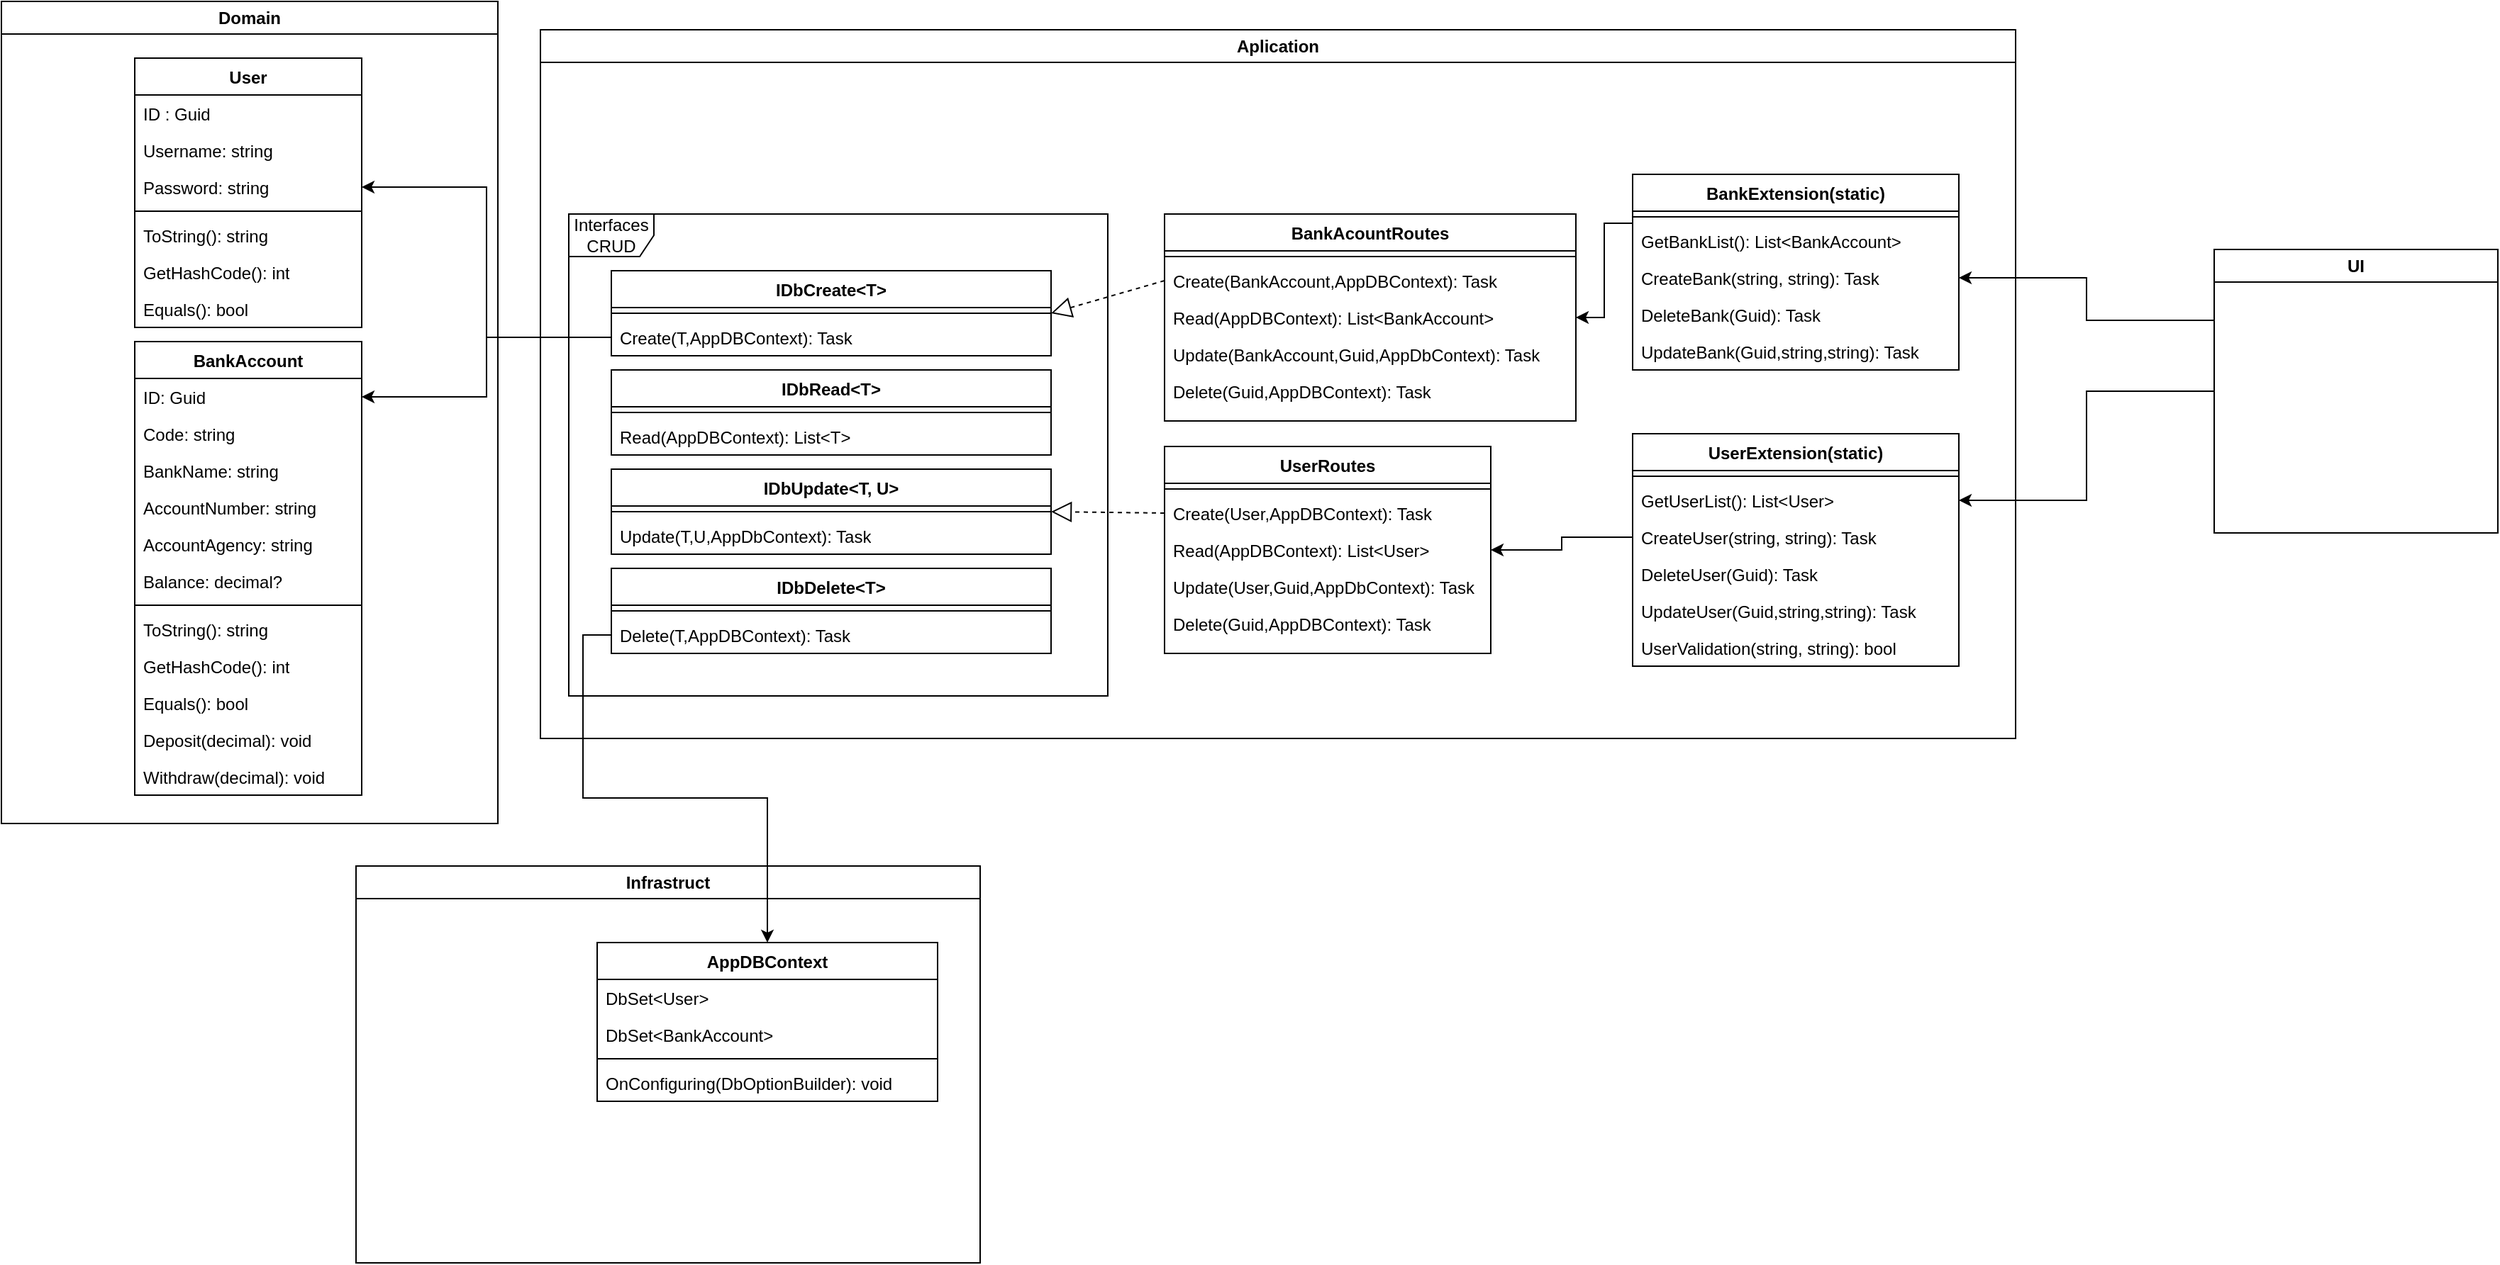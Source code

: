 <mxfile version="26.0.4">
  <diagram id="C5RBs43oDa-KdzZeNtuy" name="Page-1">
    <mxGraphModel dx="1434" dy="844" grid="1" gridSize="10" guides="1" tooltips="1" connect="1" arrows="1" fold="1" page="1" pageScale="1" pageWidth="827" pageHeight="1169" math="0" shadow="0">
      <root>
        <mxCell id="WIyWlLk6GJQsqaUBKTNV-0" />
        <mxCell id="WIyWlLk6GJQsqaUBKTNV-1" parent="WIyWlLk6GJQsqaUBKTNV-0" />
        <mxCell id="8q9Qzj6k6pMbO6SCEhsC-31" value="UserRoutes" style="swimlane;fontStyle=1;align=center;verticalAlign=top;childLayout=stackLayout;horizontal=1;startSize=26;horizontalStack=0;resizeParent=1;resizeParentMax=0;resizeLast=0;collapsible=1;marginBottom=0;whiteSpace=wrap;html=1;" parent="WIyWlLk6GJQsqaUBKTNV-1" vertex="1">
          <mxGeometry x="1140" y="524" width="230" height="146" as="geometry" />
        </mxCell>
        <mxCell id="8q9Qzj6k6pMbO6SCEhsC-33" value="" style="line;strokeWidth=1;fillColor=none;align=left;verticalAlign=middle;spacingTop=-1;spacingLeft=3;spacingRight=3;rotatable=0;labelPosition=right;points=[];portConstraint=eastwest;strokeColor=inherit;" parent="8q9Qzj6k6pMbO6SCEhsC-31" vertex="1">
          <mxGeometry y="26" width="230" height="8" as="geometry" />
        </mxCell>
        <mxCell id="8q9Qzj6k6pMbO6SCEhsC-32" value="Create(User,AppDBContext): Task" style="text;strokeColor=none;fillColor=none;align=left;verticalAlign=top;spacingLeft=4;spacingRight=4;overflow=hidden;rotatable=0;points=[[0,0.5],[1,0.5]];portConstraint=eastwest;whiteSpace=wrap;html=1;" parent="8q9Qzj6k6pMbO6SCEhsC-31" vertex="1">
          <mxGeometry y="34" width="230" height="26" as="geometry" />
        </mxCell>
        <mxCell id="8q9Qzj6k6pMbO6SCEhsC-36" value="Read(AppDBContext): List&amp;lt;User&amp;gt;" style="text;strokeColor=none;fillColor=none;align=left;verticalAlign=top;spacingLeft=4;spacingRight=4;overflow=hidden;rotatable=0;points=[[0,0.5],[1,0.5]];portConstraint=eastwest;whiteSpace=wrap;html=1;" parent="8q9Qzj6k6pMbO6SCEhsC-31" vertex="1">
          <mxGeometry y="60" width="230" height="26" as="geometry" />
        </mxCell>
        <mxCell id="8q9Qzj6k6pMbO6SCEhsC-37" value="Update(User,Guid,AppDbContext): Task" style="text;strokeColor=none;fillColor=none;align=left;verticalAlign=top;spacingLeft=4;spacingRight=4;overflow=hidden;rotatable=0;points=[[0,0.5],[1,0.5]];portConstraint=eastwest;whiteSpace=wrap;html=1;" parent="8q9Qzj6k6pMbO6SCEhsC-31" vertex="1">
          <mxGeometry y="86" width="230" height="26" as="geometry" />
        </mxCell>
        <mxCell id="8q9Qzj6k6pMbO6SCEhsC-35" value="Delete(Guid,AppDBContext): Task" style="text;strokeColor=none;fillColor=none;align=left;verticalAlign=top;spacingLeft=4;spacingRight=4;overflow=hidden;rotatable=0;points=[[0,0.5],[1,0.5]];portConstraint=eastwest;whiteSpace=wrap;html=1;" parent="8q9Qzj6k6pMbO6SCEhsC-31" vertex="1">
          <mxGeometry y="112" width="230" height="34" as="geometry" />
        </mxCell>
        <mxCell id="8q9Qzj6k6pMbO6SCEhsC-38" value="BankAcountRoutes" style="swimlane;fontStyle=1;align=center;verticalAlign=top;childLayout=stackLayout;horizontal=1;startSize=26;horizontalStack=0;resizeParent=1;resizeParentMax=0;resizeLast=0;collapsible=1;marginBottom=0;whiteSpace=wrap;html=1;" parent="WIyWlLk6GJQsqaUBKTNV-1" vertex="1">
          <mxGeometry x="1140" y="360" width="290" height="146" as="geometry" />
        </mxCell>
        <mxCell id="8q9Qzj6k6pMbO6SCEhsC-39" value="" style="line;strokeWidth=1;fillColor=none;align=left;verticalAlign=middle;spacingTop=-1;spacingLeft=3;spacingRight=3;rotatable=0;labelPosition=right;points=[];portConstraint=eastwest;strokeColor=inherit;" parent="8q9Qzj6k6pMbO6SCEhsC-38" vertex="1">
          <mxGeometry y="26" width="290" height="8" as="geometry" />
        </mxCell>
        <mxCell id="8q9Qzj6k6pMbO6SCEhsC-40" value="Create(BankAccount,AppDBContext): Task" style="text;strokeColor=none;fillColor=none;align=left;verticalAlign=top;spacingLeft=4;spacingRight=4;overflow=hidden;rotatable=0;points=[[0,0.5],[1,0.5]];portConstraint=eastwest;whiteSpace=wrap;html=1;" parent="8q9Qzj6k6pMbO6SCEhsC-38" vertex="1">
          <mxGeometry y="34" width="290" height="26" as="geometry" />
        </mxCell>
        <mxCell id="8q9Qzj6k6pMbO6SCEhsC-41" value="Read(AppDBContext): List&amp;lt;BankAccount&amp;gt;" style="text;strokeColor=none;fillColor=none;align=left;verticalAlign=top;spacingLeft=4;spacingRight=4;overflow=hidden;rotatable=0;points=[[0,0.5],[1,0.5]];portConstraint=eastwest;whiteSpace=wrap;html=1;" parent="8q9Qzj6k6pMbO6SCEhsC-38" vertex="1">
          <mxGeometry y="60" width="290" height="26" as="geometry" />
        </mxCell>
        <mxCell id="8q9Qzj6k6pMbO6SCEhsC-42" value="Update(BankAccount,Guid,AppDbContext): Task" style="text;strokeColor=none;fillColor=none;align=left;verticalAlign=top;spacingLeft=4;spacingRight=4;overflow=hidden;rotatable=0;points=[[0,0.5],[1,0.5]];portConstraint=eastwest;whiteSpace=wrap;html=1;" parent="8q9Qzj6k6pMbO6SCEhsC-38" vertex="1">
          <mxGeometry y="86" width="290" height="26" as="geometry" />
        </mxCell>
        <mxCell id="8q9Qzj6k6pMbO6SCEhsC-43" value="Delete(Guid,AppDBContext): Task" style="text;strokeColor=none;fillColor=none;align=left;verticalAlign=top;spacingLeft=4;spacingRight=4;overflow=hidden;rotatable=0;points=[[0,0.5],[1,0.5]];portConstraint=eastwest;whiteSpace=wrap;html=1;" parent="8q9Qzj6k6pMbO6SCEhsC-38" vertex="1">
          <mxGeometry y="112" width="290" height="34" as="geometry" />
        </mxCell>
        <mxCell id="8q9Qzj6k6pMbO6SCEhsC-54" value="IDbCreate&amp;lt;T&amp;gt;" style="swimlane;fontStyle=1;align=center;verticalAlign=top;childLayout=stackLayout;horizontal=1;startSize=26;horizontalStack=0;resizeParent=1;resizeParentMax=0;resizeLast=0;collapsible=1;marginBottom=0;whiteSpace=wrap;html=1;" parent="WIyWlLk6GJQsqaUBKTNV-1" vertex="1">
          <mxGeometry x="750" y="400" width="310" height="60" as="geometry" />
        </mxCell>
        <mxCell id="8q9Qzj6k6pMbO6SCEhsC-55" value="" style="line;strokeWidth=1;fillColor=none;align=left;verticalAlign=middle;spacingTop=-1;spacingLeft=3;spacingRight=3;rotatable=0;labelPosition=right;points=[];portConstraint=eastwest;strokeColor=inherit;" parent="8q9Qzj6k6pMbO6SCEhsC-54" vertex="1">
          <mxGeometry y="26" width="310" height="8" as="geometry" />
        </mxCell>
        <mxCell id="8q9Qzj6k6pMbO6SCEhsC-56" value="Create(T,AppDBContext): Task" style="text;strokeColor=none;fillColor=none;align=left;verticalAlign=top;spacingLeft=4;spacingRight=4;overflow=hidden;rotatable=0;points=[[0,0.5],[1,0.5]];portConstraint=eastwest;whiteSpace=wrap;html=1;" parent="8q9Qzj6k6pMbO6SCEhsC-54" vertex="1">
          <mxGeometry y="34" width="310" height="26" as="geometry" />
        </mxCell>
        <mxCell id="8q9Qzj6k6pMbO6SCEhsC-60" value="IDbRead&amp;lt;T&amp;gt;" style="swimlane;fontStyle=1;align=center;verticalAlign=top;childLayout=stackLayout;horizontal=1;startSize=26;horizontalStack=0;resizeParent=1;resizeParentMax=0;resizeLast=0;collapsible=1;marginBottom=0;whiteSpace=wrap;html=1;" parent="WIyWlLk6GJQsqaUBKTNV-1" vertex="1">
          <mxGeometry x="750" y="470" width="310" height="60" as="geometry" />
        </mxCell>
        <mxCell id="8q9Qzj6k6pMbO6SCEhsC-61" value="" style="line;strokeWidth=1;fillColor=none;align=left;verticalAlign=middle;spacingTop=-1;spacingLeft=3;spacingRight=3;rotatable=0;labelPosition=right;points=[];portConstraint=eastwest;strokeColor=inherit;" parent="8q9Qzj6k6pMbO6SCEhsC-60" vertex="1">
          <mxGeometry y="26" width="310" height="8" as="geometry" />
        </mxCell>
        <mxCell id="8q9Qzj6k6pMbO6SCEhsC-62" value="Read(AppDBContext): List&amp;lt;T&amp;gt;" style="text;strokeColor=none;fillColor=none;align=left;verticalAlign=top;spacingLeft=4;spacingRight=4;overflow=hidden;rotatable=0;points=[[0,0.5],[1,0.5]];portConstraint=eastwest;whiteSpace=wrap;html=1;" parent="8q9Qzj6k6pMbO6SCEhsC-60" vertex="1">
          <mxGeometry y="34" width="310" height="26" as="geometry" />
        </mxCell>
        <mxCell id="8q9Qzj6k6pMbO6SCEhsC-63" value="IDbUpdate&amp;lt;T, U&amp;gt;" style="swimlane;fontStyle=1;align=center;verticalAlign=top;childLayout=stackLayout;horizontal=1;startSize=26;horizontalStack=0;resizeParent=1;resizeParentMax=0;resizeLast=0;collapsible=1;marginBottom=0;whiteSpace=wrap;html=1;" parent="WIyWlLk6GJQsqaUBKTNV-1" vertex="1">
          <mxGeometry x="750" y="540" width="310" height="60" as="geometry" />
        </mxCell>
        <mxCell id="8q9Qzj6k6pMbO6SCEhsC-64" value="" style="line;strokeWidth=1;fillColor=none;align=left;verticalAlign=middle;spacingTop=-1;spacingLeft=3;spacingRight=3;rotatable=0;labelPosition=right;points=[];portConstraint=eastwest;strokeColor=inherit;" parent="8q9Qzj6k6pMbO6SCEhsC-63" vertex="1">
          <mxGeometry y="26" width="310" height="8" as="geometry" />
        </mxCell>
        <mxCell id="8q9Qzj6k6pMbO6SCEhsC-65" value="Update(T,U,AppDbContext): Task" style="text;strokeColor=none;fillColor=none;align=left;verticalAlign=top;spacingLeft=4;spacingRight=4;overflow=hidden;rotatable=0;points=[[0,0.5],[1,0.5]];portConstraint=eastwest;whiteSpace=wrap;html=1;" parent="8q9Qzj6k6pMbO6SCEhsC-63" vertex="1">
          <mxGeometry y="34" width="310" height="26" as="geometry" />
        </mxCell>
        <mxCell id="8q9Qzj6k6pMbO6SCEhsC-66" value="IDbDelete&amp;lt;T&amp;gt;" style="swimlane;fontStyle=1;align=center;verticalAlign=top;childLayout=stackLayout;horizontal=1;startSize=26;horizontalStack=0;resizeParent=1;resizeParentMax=0;resizeLast=0;collapsible=1;marginBottom=0;whiteSpace=wrap;html=1;" parent="WIyWlLk6GJQsqaUBKTNV-1" vertex="1">
          <mxGeometry x="750" y="610" width="310" height="60" as="geometry" />
        </mxCell>
        <mxCell id="8q9Qzj6k6pMbO6SCEhsC-67" value="" style="line;strokeWidth=1;fillColor=none;align=left;verticalAlign=middle;spacingTop=-1;spacingLeft=3;spacingRight=3;rotatable=0;labelPosition=right;points=[];portConstraint=eastwest;strokeColor=inherit;" parent="8q9Qzj6k6pMbO6SCEhsC-66" vertex="1">
          <mxGeometry y="26" width="310" height="8" as="geometry" />
        </mxCell>
        <mxCell id="8q9Qzj6k6pMbO6SCEhsC-68" value="Delete(T,AppDBContext): Task" style="text;strokeColor=none;fillColor=none;align=left;verticalAlign=top;spacingLeft=4;spacingRight=4;overflow=hidden;rotatable=0;points=[[0,0.5],[1,0.5]];portConstraint=eastwest;whiteSpace=wrap;html=1;" parent="8q9Qzj6k6pMbO6SCEhsC-66" vertex="1">
          <mxGeometry y="34" width="310" height="26" as="geometry" />
        </mxCell>
        <mxCell id="8q9Qzj6k6pMbO6SCEhsC-69" value="Interfaces&lt;div&gt;CRUD&lt;/div&gt;" style="shape=umlFrame;whiteSpace=wrap;html=1;pointerEvents=0;" parent="WIyWlLk6GJQsqaUBKTNV-1" vertex="1">
          <mxGeometry x="720" y="360" width="380" height="340" as="geometry" />
        </mxCell>
        <mxCell id="8q9Qzj6k6pMbO6SCEhsC-70" value="Domain" style="swimlane;whiteSpace=wrap;html=1;" parent="WIyWlLk6GJQsqaUBKTNV-1" vertex="1">
          <mxGeometry x="320" y="210" width="350" height="580" as="geometry" />
        </mxCell>
        <mxCell id="8q9Qzj6k6pMbO6SCEhsC-0" value="User" style="swimlane;fontStyle=1;align=center;verticalAlign=top;childLayout=stackLayout;horizontal=1;startSize=26;horizontalStack=0;resizeParent=1;resizeParentMax=0;resizeLast=0;collapsible=1;marginBottom=0;whiteSpace=wrap;html=1;" parent="8q9Qzj6k6pMbO6SCEhsC-70" vertex="1">
          <mxGeometry x="94" y="40" width="160" height="190" as="geometry" />
        </mxCell>
        <mxCell id="8q9Qzj6k6pMbO6SCEhsC-1" value="ID : Guid" style="text;strokeColor=none;fillColor=none;align=left;verticalAlign=top;spacingLeft=4;spacingRight=4;overflow=hidden;rotatable=0;points=[[0,0.5],[1,0.5]];portConstraint=eastwest;whiteSpace=wrap;html=1;" parent="8q9Qzj6k6pMbO6SCEhsC-0" vertex="1">
          <mxGeometry y="26" width="160" height="26" as="geometry" />
        </mxCell>
        <mxCell id="8q9Qzj6k6pMbO6SCEhsC-5" value="Username: string" style="text;strokeColor=none;fillColor=none;align=left;verticalAlign=top;spacingLeft=4;spacingRight=4;overflow=hidden;rotatable=0;points=[[0,0.5],[1,0.5]];portConstraint=eastwest;whiteSpace=wrap;html=1;" parent="8q9Qzj6k6pMbO6SCEhsC-0" vertex="1">
          <mxGeometry y="52" width="160" height="26" as="geometry" />
        </mxCell>
        <mxCell id="8q9Qzj6k6pMbO6SCEhsC-4" value="Password: string" style="text;strokeColor=none;fillColor=none;align=left;verticalAlign=top;spacingLeft=4;spacingRight=4;overflow=hidden;rotatable=0;points=[[0,0.5],[1,0.5]];portConstraint=eastwest;whiteSpace=wrap;html=1;" parent="8q9Qzj6k6pMbO6SCEhsC-0" vertex="1">
          <mxGeometry y="78" width="160" height="26" as="geometry" />
        </mxCell>
        <mxCell id="8q9Qzj6k6pMbO6SCEhsC-2" value="" style="line;strokeWidth=1;fillColor=none;align=left;verticalAlign=middle;spacingTop=-1;spacingLeft=3;spacingRight=3;rotatable=0;labelPosition=right;points=[];portConstraint=eastwest;strokeColor=inherit;" parent="8q9Qzj6k6pMbO6SCEhsC-0" vertex="1">
          <mxGeometry y="104" width="160" height="8" as="geometry" />
        </mxCell>
        <mxCell id="8q9Qzj6k6pMbO6SCEhsC-3" value="ToString(): string" style="text;strokeColor=none;fillColor=none;align=left;verticalAlign=top;spacingLeft=4;spacingRight=4;overflow=hidden;rotatable=0;points=[[0,0.5],[1,0.5]];portConstraint=eastwest;whiteSpace=wrap;html=1;" parent="8q9Qzj6k6pMbO6SCEhsC-0" vertex="1">
          <mxGeometry y="112" width="160" height="26" as="geometry" />
        </mxCell>
        <mxCell id="8q9Qzj6k6pMbO6SCEhsC-6" value="GetHashCode(): int" style="text;strokeColor=none;fillColor=none;align=left;verticalAlign=top;spacingLeft=4;spacingRight=4;overflow=hidden;rotatable=0;points=[[0,0.5],[1,0.5]];portConstraint=eastwest;whiteSpace=wrap;html=1;" parent="8q9Qzj6k6pMbO6SCEhsC-0" vertex="1">
          <mxGeometry y="138" width="160" height="26" as="geometry" />
        </mxCell>
        <mxCell id="8q9Qzj6k6pMbO6SCEhsC-7" value="Equals(): bool" style="text;strokeColor=none;fillColor=none;align=left;verticalAlign=top;spacingLeft=4;spacingRight=4;overflow=hidden;rotatable=0;points=[[0,0.5],[1,0.5]];portConstraint=eastwest;whiteSpace=wrap;html=1;" parent="8q9Qzj6k6pMbO6SCEhsC-0" vertex="1">
          <mxGeometry y="164" width="160" height="26" as="geometry" />
        </mxCell>
        <mxCell id="8q9Qzj6k6pMbO6SCEhsC-8" value="BankAccount" style="swimlane;fontStyle=1;align=center;verticalAlign=top;childLayout=stackLayout;horizontal=1;startSize=26;horizontalStack=0;resizeParent=1;resizeParentMax=0;resizeLast=0;collapsible=1;marginBottom=0;whiteSpace=wrap;html=1;" parent="8q9Qzj6k6pMbO6SCEhsC-70" vertex="1">
          <mxGeometry x="94" y="240" width="160" height="320" as="geometry" />
        </mxCell>
        <mxCell id="8q9Qzj6k6pMbO6SCEhsC-9" value="ID: Guid" style="text;strokeColor=none;fillColor=none;align=left;verticalAlign=top;spacingLeft=4;spacingRight=4;overflow=hidden;rotatable=0;points=[[0,0.5],[1,0.5]];portConstraint=eastwest;whiteSpace=wrap;html=1;" parent="8q9Qzj6k6pMbO6SCEhsC-8" vertex="1">
          <mxGeometry y="26" width="160" height="26" as="geometry" />
        </mxCell>
        <mxCell id="8q9Qzj6k6pMbO6SCEhsC-12" value="Code: string" style="text;strokeColor=none;fillColor=none;align=left;verticalAlign=top;spacingLeft=4;spacingRight=4;overflow=hidden;rotatable=0;points=[[0,0.5],[1,0.5]];portConstraint=eastwest;whiteSpace=wrap;html=1;" parent="8q9Qzj6k6pMbO6SCEhsC-8" vertex="1">
          <mxGeometry y="52" width="160" height="26" as="geometry" />
        </mxCell>
        <mxCell id="8q9Qzj6k6pMbO6SCEhsC-13" value="BankName: string" style="text;strokeColor=none;fillColor=none;align=left;verticalAlign=top;spacingLeft=4;spacingRight=4;overflow=hidden;rotatable=0;points=[[0,0.5],[1,0.5]];portConstraint=eastwest;whiteSpace=wrap;html=1;" parent="8q9Qzj6k6pMbO6SCEhsC-8" vertex="1">
          <mxGeometry y="78" width="160" height="26" as="geometry" />
        </mxCell>
        <mxCell id="8q9Qzj6k6pMbO6SCEhsC-14" value="AccountNumber: string" style="text;strokeColor=none;fillColor=none;align=left;verticalAlign=top;spacingLeft=4;spacingRight=4;overflow=hidden;rotatable=0;points=[[0,0.5],[1,0.5]];portConstraint=eastwest;whiteSpace=wrap;html=1;" parent="8q9Qzj6k6pMbO6SCEhsC-8" vertex="1">
          <mxGeometry y="104" width="160" height="26" as="geometry" />
        </mxCell>
        <mxCell id="8q9Qzj6k6pMbO6SCEhsC-15" value="AccountAgency: string" style="text;strokeColor=none;fillColor=none;align=left;verticalAlign=top;spacingLeft=4;spacingRight=4;overflow=hidden;rotatable=0;points=[[0,0.5],[1,0.5]];portConstraint=eastwest;whiteSpace=wrap;html=1;" parent="8q9Qzj6k6pMbO6SCEhsC-8" vertex="1">
          <mxGeometry y="130" width="160" height="26" as="geometry" />
        </mxCell>
        <mxCell id="8q9Qzj6k6pMbO6SCEhsC-16" value="Balance: decimal?" style="text;strokeColor=none;fillColor=none;align=left;verticalAlign=top;spacingLeft=4;spacingRight=4;overflow=hidden;rotatable=0;points=[[0,0.5],[1,0.5]];portConstraint=eastwest;whiteSpace=wrap;html=1;" parent="8q9Qzj6k6pMbO6SCEhsC-8" vertex="1">
          <mxGeometry y="156" width="160" height="26" as="geometry" />
        </mxCell>
        <mxCell id="8q9Qzj6k6pMbO6SCEhsC-10" value="" style="line;strokeWidth=1;fillColor=none;align=left;verticalAlign=middle;spacingTop=-1;spacingLeft=3;spacingRight=3;rotatable=0;labelPosition=right;points=[];portConstraint=eastwest;strokeColor=inherit;" parent="8q9Qzj6k6pMbO6SCEhsC-8" vertex="1">
          <mxGeometry y="182" width="160" height="8" as="geometry" />
        </mxCell>
        <mxCell id="8q9Qzj6k6pMbO6SCEhsC-22" value="ToString(): string" style="text;strokeColor=none;fillColor=none;align=left;verticalAlign=top;spacingLeft=4;spacingRight=4;overflow=hidden;rotatable=0;points=[[0,0.5],[1,0.5]];portConstraint=eastwest;whiteSpace=wrap;html=1;" parent="8q9Qzj6k6pMbO6SCEhsC-8" vertex="1">
          <mxGeometry y="190" width="160" height="26" as="geometry" />
        </mxCell>
        <mxCell id="8q9Qzj6k6pMbO6SCEhsC-23" value="GetHashCode(): int" style="text;strokeColor=none;fillColor=none;align=left;verticalAlign=top;spacingLeft=4;spacingRight=4;overflow=hidden;rotatable=0;points=[[0,0.5],[1,0.5]];portConstraint=eastwest;whiteSpace=wrap;html=1;" parent="8q9Qzj6k6pMbO6SCEhsC-8" vertex="1">
          <mxGeometry y="216" width="160" height="26" as="geometry" />
        </mxCell>
        <mxCell id="8q9Qzj6k6pMbO6SCEhsC-24" value="Equals(): bool" style="text;strokeColor=none;fillColor=none;align=left;verticalAlign=top;spacingLeft=4;spacingRight=4;overflow=hidden;rotatable=0;points=[[0,0.5],[1,0.5]];portConstraint=eastwest;whiteSpace=wrap;html=1;" parent="8q9Qzj6k6pMbO6SCEhsC-8" vertex="1">
          <mxGeometry y="242" width="160" height="26" as="geometry" />
        </mxCell>
        <mxCell id="8q9Qzj6k6pMbO6SCEhsC-19" value="Deposit(decimal): void" style="text;strokeColor=none;fillColor=none;align=left;verticalAlign=top;spacingLeft=4;spacingRight=4;overflow=hidden;rotatable=0;points=[[0,0.5],[1,0.5]];portConstraint=eastwest;whiteSpace=wrap;html=1;" parent="8q9Qzj6k6pMbO6SCEhsC-8" vertex="1">
          <mxGeometry y="268" width="160" height="26" as="geometry" />
        </mxCell>
        <mxCell id="8q9Qzj6k6pMbO6SCEhsC-21" value="Withdraw(decimal): void" style="text;strokeColor=none;fillColor=none;align=left;verticalAlign=top;spacingLeft=4;spacingRight=4;overflow=hidden;rotatable=0;points=[[0,0.5],[1,0.5]];portConstraint=eastwest;whiteSpace=wrap;html=1;" parent="8q9Qzj6k6pMbO6SCEhsC-8" vertex="1">
          <mxGeometry y="294" width="160" height="26" as="geometry" />
        </mxCell>
        <mxCell id="8q9Qzj6k6pMbO6SCEhsC-71" value="Infrastruct" style="swimlane;whiteSpace=wrap;html=1;" parent="WIyWlLk6GJQsqaUBKTNV-1" vertex="1">
          <mxGeometry x="570" y="820" width="440" height="280" as="geometry" />
        </mxCell>
        <mxCell id="8q9Qzj6k6pMbO6SCEhsC-26" value="AppDBContext" style="swimlane;fontStyle=1;align=center;verticalAlign=top;childLayout=stackLayout;horizontal=1;startSize=26;horizontalStack=0;resizeParent=1;resizeParentMax=0;resizeLast=0;collapsible=1;marginBottom=0;whiteSpace=wrap;html=1;" parent="8q9Qzj6k6pMbO6SCEhsC-71" vertex="1">
          <mxGeometry x="170" y="54" width="240" height="112" as="geometry" />
        </mxCell>
        <mxCell id="8q9Qzj6k6pMbO6SCEhsC-27" value="DbSet&amp;lt;User&amp;gt;" style="text;strokeColor=none;fillColor=none;align=left;verticalAlign=top;spacingLeft=4;spacingRight=4;overflow=hidden;rotatable=0;points=[[0,0.5],[1,0.5]];portConstraint=eastwest;whiteSpace=wrap;html=1;" parent="8q9Qzj6k6pMbO6SCEhsC-26" vertex="1">
          <mxGeometry y="26" width="240" height="26" as="geometry" />
        </mxCell>
        <mxCell id="8q9Qzj6k6pMbO6SCEhsC-30" value="DbSet&amp;lt;BankAccount&amp;gt;" style="text;strokeColor=none;fillColor=none;align=left;verticalAlign=top;spacingLeft=4;spacingRight=4;overflow=hidden;rotatable=0;points=[[0,0.5],[1,0.5]];portConstraint=eastwest;whiteSpace=wrap;html=1;" parent="8q9Qzj6k6pMbO6SCEhsC-26" vertex="1">
          <mxGeometry y="52" width="240" height="26" as="geometry" />
        </mxCell>
        <mxCell id="8q9Qzj6k6pMbO6SCEhsC-28" value="" style="line;strokeWidth=1;fillColor=none;align=left;verticalAlign=middle;spacingTop=-1;spacingLeft=3;spacingRight=3;rotatable=0;labelPosition=right;points=[];portConstraint=eastwest;strokeColor=inherit;" parent="8q9Qzj6k6pMbO6SCEhsC-26" vertex="1">
          <mxGeometry y="78" width="240" height="8" as="geometry" />
        </mxCell>
        <mxCell id="8q9Qzj6k6pMbO6SCEhsC-29" value="OnConfiguring(DbOptionBuilder): void" style="text;strokeColor=none;fillColor=none;align=left;verticalAlign=top;spacingLeft=4;spacingRight=4;overflow=hidden;rotatable=0;points=[[0,0.5],[1,0.5]];portConstraint=eastwest;whiteSpace=wrap;html=1;" parent="8q9Qzj6k6pMbO6SCEhsC-26" vertex="1">
          <mxGeometry y="86" width="240" height="26" as="geometry" />
        </mxCell>
        <mxCell id="8q9Qzj6k6pMbO6SCEhsC-72" value="" style="endArrow=block;dashed=1;endFill=0;endSize=12;html=1;rounded=0;exitX=0;exitY=0.5;exitDx=0;exitDy=0;entryX=1;entryY=0.5;entryDx=0;entryDy=0;" parent="WIyWlLk6GJQsqaUBKTNV-1" source="8q9Qzj6k6pMbO6SCEhsC-40" target="8q9Qzj6k6pMbO6SCEhsC-54" edge="1">
          <mxGeometry width="160" relative="1" as="geometry">
            <mxPoint x="1110" y="589.94" as="sourcePoint" />
            <mxPoint x="1186.58" y="500.0" as="targetPoint" />
          </mxGeometry>
        </mxCell>
        <mxCell id="8q9Qzj6k6pMbO6SCEhsC-73" value="" style="endArrow=block;dashed=1;endFill=0;endSize=12;html=1;rounded=0;entryX=1;entryY=0.5;entryDx=0;entryDy=0;exitX=0;exitY=0.5;exitDx=0;exitDy=0;" parent="WIyWlLk6GJQsqaUBKTNV-1" source="8q9Qzj6k6pMbO6SCEhsC-32" target="8q9Qzj6k6pMbO6SCEhsC-63" edge="1">
          <mxGeometry width="160" relative="1" as="geometry">
            <mxPoint x="1150" y="590" as="sourcePoint" />
            <mxPoint x="1217" y="500" as="targetPoint" />
          </mxGeometry>
        </mxCell>
        <mxCell id="8q9Qzj6k6pMbO6SCEhsC-78" value="UserExtension(static)" style="swimlane;fontStyle=1;align=center;verticalAlign=top;childLayout=stackLayout;horizontal=1;startSize=26;horizontalStack=0;resizeParent=1;resizeParentMax=0;resizeLast=0;collapsible=1;marginBottom=0;whiteSpace=wrap;html=1;" parent="WIyWlLk6GJQsqaUBKTNV-1" vertex="1">
          <mxGeometry x="1470" y="515" width="230" height="164" as="geometry" />
        </mxCell>
        <mxCell id="8q9Qzj6k6pMbO6SCEhsC-80" value="" style="line;strokeWidth=1;fillColor=none;align=left;verticalAlign=middle;spacingTop=-1;spacingLeft=3;spacingRight=3;rotatable=0;labelPosition=right;points=[];portConstraint=eastwest;strokeColor=inherit;" parent="8q9Qzj6k6pMbO6SCEhsC-78" vertex="1">
          <mxGeometry y="26" width="230" height="8" as="geometry" />
        </mxCell>
        <mxCell id="8q9Qzj6k6pMbO6SCEhsC-81" value="GetUserList(): List&amp;lt;User&amp;gt;" style="text;strokeColor=none;fillColor=none;align=left;verticalAlign=top;spacingLeft=4;spacingRight=4;overflow=hidden;rotatable=0;points=[[0,0.5],[1,0.5]];portConstraint=eastwest;whiteSpace=wrap;html=1;" parent="8q9Qzj6k6pMbO6SCEhsC-78" vertex="1">
          <mxGeometry y="34" width="230" height="26" as="geometry" />
        </mxCell>
        <mxCell id="8q9Qzj6k6pMbO6SCEhsC-84" value="CreateUser(string, string): Task" style="text;strokeColor=none;fillColor=none;align=left;verticalAlign=top;spacingLeft=4;spacingRight=4;overflow=hidden;rotatable=0;points=[[0,0.5],[1,0.5]];portConstraint=eastwest;whiteSpace=wrap;html=1;" parent="8q9Qzj6k6pMbO6SCEhsC-78" vertex="1">
          <mxGeometry y="60" width="230" height="26" as="geometry" />
        </mxCell>
        <mxCell id="8q9Qzj6k6pMbO6SCEhsC-83" value="DeleteUser(Guid): Task" style="text;strokeColor=none;fillColor=none;align=left;verticalAlign=top;spacingLeft=4;spacingRight=4;overflow=hidden;rotatable=0;points=[[0,0.5],[1,0.5]];portConstraint=eastwest;whiteSpace=wrap;html=1;" parent="8q9Qzj6k6pMbO6SCEhsC-78" vertex="1">
          <mxGeometry y="86" width="230" height="26" as="geometry" />
        </mxCell>
        <mxCell id="8q9Qzj6k6pMbO6SCEhsC-82" value="UpdateUser(Guid,string,string): Task" style="text;strokeColor=none;fillColor=none;align=left;verticalAlign=top;spacingLeft=4;spacingRight=4;overflow=hidden;rotatable=0;points=[[0,0.5],[1,0.5]];portConstraint=eastwest;whiteSpace=wrap;html=1;" parent="8q9Qzj6k6pMbO6SCEhsC-78" vertex="1">
          <mxGeometry y="112" width="230" height="26" as="geometry" />
        </mxCell>
        <mxCell id="8q9Qzj6k6pMbO6SCEhsC-100" value="UserValidation(string, string): bool" style="text;strokeColor=none;fillColor=none;align=left;verticalAlign=top;spacingLeft=4;spacingRight=4;overflow=hidden;rotatable=0;points=[[0,0.5],[1,0.5]];portConstraint=eastwest;whiteSpace=wrap;html=1;" parent="8q9Qzj6k6pMbO6SCEhsC-78" vertex="1">
          <mxGeometry y="138" width="230" height="26" as="geometry" />
        </mxCell>
        <mxCell id="8q9Qzj6k6pMbO6SCEhsC-85" style="edgeStyle=orthogonalEdgeStyle;rounded=0;orthogonalLoop=1;jettySize=auto;html=1;exitX=0;exitY=0.5;exitDx=0;exitDy=0;entryX=1;entryY=0.5;entryDx=0;entryDy=0;" parent="WIyWlLk6GJQsqaUBKTNV-1" source="8q9Qzj6k6pMbO6SCEhsC-84" target="8q9Qzj6k6pMbO6SCEhsC-36" edge="1">
          <mxGeometry relative="1" as="geometry" />
        </mxCell>
        <mxCell id="8q9Qzj6k6pMbO6SCEhsC-92" style="edgeStyle=orthogonalEdgeStyle;rounded=0;orthogonalLoop=1;jettySize=auto;html=1;exitX=0;exitY=0.25;exitDx=0;exitDy=0;" parent="WIyWlLk6GJQsqaUBKTNV-1" source="8q9Qzj6k6pMbO6SCEhsC-86" target="8q9Qzj6k6pMbO6SCEhsC-38" edge="1">
          <mxGeometry relative="1" as="geometry" />
        </mxCell>
        <mxCell id="8q9Qzj6k6pMbO6SCEhsC-86" value="BankExtension(static)" style="swimlane;fontStyle=1;align=center;verticalAlign=top;childLayout=stackLayout;horizontal=1;startSize=26;horizontalStack=0;resizeParent=1;resizeParentMax=0;resizeLast=0;collapsible=1;marginBottom=0;whiteSpace=wrap;html=1;" parent="WIyWlLk6GJQsqaUBKTNV-1" vertex="1">
          <mxGeometry x="1470" y="332" width="230" height="138" as="geometry" />
        </mxCell>
        <mxCell id="8q9Qzj6k6pMbO6SCEhsC-87" value="" style="line;strokeWidth=1;fillColor=none;align=left;verticalAlign=middle;spacingTop=-1;spacingLeft=3;spacingRight=3;rotatable=0;labelPosition=right;points=[];portConstraint=eastwest;strokeColor=inherit;" parent="8q9Qzj6k6pMbO6SCEhsC-86" vertex="1">
          <mxGeometry y="26" width="230" height="8" as="geometry" />
        </mxCell>
        <mxCell id="8q9Qzj6k6pMbO6SCEhsC-88" value="GetBankList(): List&amp;lt;BankAccount&amp;gt;" style="text;strokeColor=none;fillColor=none;align=left;verticalAlign=top;spacingLeft=4;spacingRight=4;overflow=hidden;rotatable=0;points=[[0,0.5],[1,0.5]];portConstraint=eastwest;whiteSpace=wrap;html=1;" parent="8q9Qzj6k6pMbO6SCEhsC-86" vertex="1">
          <mxGeometry y="34" width="230" height="26" as="geometry" />
        </mxCell>
        <mxCell id="8q9Qzj6k6pMbO6SCEhsC-89" value="CreateBank(string, string): Task" style="text;strokeColor=none;fillColor=none;align=left;verticalAlign=top;spacingLeft=4;spacingRight=4;overflow=hidden;rotatable=0;points=[[0,0.5],[1,0.5]];portConstraint=eastwest;whiteSpace=wrap;html=1;" parent="8q9Qzj6k6pMbO6SCEhsC-86" vertex="1">
          <mxGeometry y="60" width="230" height="26" as="geometry" />
        </mxCell>
        <mxCell id="8q9Qzj6k6pMbO6SCEhsC-90" value="DeleteBank(Guid): Task" style="text;strokeColor=none;fillColor=none;align=left;verticalAlign=top;spacingLeft=4;spacingRight=4;overflow=hidden;rotatable=0;points=[[0,0.5],[1,0.5]];portConstraint=eastwest;whiteSpace=wrap;html=1;" parent="8q9Qzj6k6pMbO6SCEhsC-86" vertex="1">
          <mxGeometry y="86" width="230" height="26" as="geometry" />
        </mxCell>
        <mxCell id="8q9Qzj6k6pMbO6SCEhsC-91" value="UpdateBank(Guid,string,string): Task" style="text;strokeColor=none;fillColor=none;align=left;verticalAlign=top;spacingLeft=4;spacingRight=4;overflow=hidden;rotatable=0;points=[[0,0.5],[1,0.5]];portConstraint=eastwest;whiteSpace=wrap;html=1;" parent="8q9Qzj6k6pMbO6SCEhsC-86" vertex="1">
          <mxGeometry y="112" width="230" height="26" as="geometry" />
        </mxCell>
        <mxCell id="8q9Qzj6k6pMbO6SCEhsC-93" style="edgeStyle=orthogonalEdgeStyle;rounded=0;orthogonalLoop=1;jettySize=auto;html=1;exitX=0;exitY=0.5;exitDx=0;exitDy=0;entryX=1;entryY=0.5;entryDx=0;entryDy=0;" parent="WIyWlLk6GJQsqaUBKTNV-1" source="8q9Qzj6k6pMbO6SCEhsC-56" target="8q9Qzj6k6pMbO6SCEhsC-4" edge="1">
          <mxGeometry relative="1" as="geometry" />
        </mxCell>
        <mxCell id="8q9Qzj6k6pMbO6SCEhsC-94" style="edgeStyle=orthogonalEdgeStyle;rounded=0;orthogonalLoop=1;jettySize=auto;html=1;exitX=0;exitY=0.5;exitDx=0;exitDy=0;entryX=1;entryY=0.5;entryDx=0;entryDy=0;" parent="WIyWlLk6GJQsqaUBKTNV-1" source="8q9Qzj6k6pMbO6SCEhsC-56" target="8q9Qzj6k6pMbO6SCEhsC-9" edge="1">
          <mxGeometry relative="1" as="geometry" />
        </mxCell>
        <mxCell id="8q9Qzj6k6pMbO6SCEhsC-95" style="edgeStyle=orthogonalEdgeStyle;rounded=0;orthogonalLoop=1;jettySize=auto;html=1;exitX=0;exitY=0.5;exitDx=0;exitDy=0;entryX=0.5;entryY=0;entryDx=0;entryDy=0;" parent="WIyWlLk6GJQsqaUBKTNV-1" source="8q9Qzj6k6pMbO6SCEhsC-68" target="8q9Qzj6k6pMbO6SCEhsC-26" edge="1">
          <mxGeometry relative="1" as="geometry" />
        </mxCell>
        <mxCell id="8q9Qzj6k6pMbO6SCEhsC-96" value="Aplication" style="swimlane;whiteSpace=wrap;html=1;" parent="WIyWlLk6GJQsqaUBKTNV-1" vertex="1">
          <mxGeometry x="700" y="230" width="1040" height="500" as="geometry" />
        </mxCell>
        <mxCell id="8q9Qzj6k6pMbO6SCEhsC-98" style="edgeStyle=orthogonalEdgeStyle;rounded=0;orthogonalLoop=1;jettySize=auto;html=1;exitX=0;exitY=0.25;exitDx=0;exitDy=0;entryX=1;entryY=0.5;entryDx=0;entryDy=0;" parent="WIyWlLk6GJQsqaUBKTNV-1" source="8q9Qzj6k6pMbO6SCEhsC-97" target="8q9Qzj6k6pMbO6SCEhsC-89" edge="1">
          <mxGeometry relative="1" as="geometry" />
        </mxCell>
        <mxCell id="8q9Qzj6k6pMbO6SCEhsC-99" style="edgeStyle=orthogonalEdgeStyle;rounded=0;orthogonalLoop=1;jettySize=auto;html=1;exitX=0;exitY=0.5;exitDx=0;exitDy=0;entryX=1;entryY=0.5;entryDx=0;entryDy=0;" parent="WIyWlLk6GJQsqaUBKTNV-1" source="8q9Qzj6k6pMbO6SCEhsC-97" target="8q9Qzj6k6pMbO6SCEhsC-81" edge="1">
          <mxGeometry relative="1" as="geometry" />
        </mxCell>
        <mxCell id="8q9Qzj6k6pMbO6SCEhsC-97" value="UI" style="swimlane;whiteSpace=wrap;html=1;" parent="WIyWlLk6GJQsqaUBKTNV-1" vertex="1">
          <mxGeometry x="1880" y="385" width="200" height="200" as="geometry" />
        </mxCell>
      </root>
    </mxGraphModel>
  </diagram>
</mxfile>
